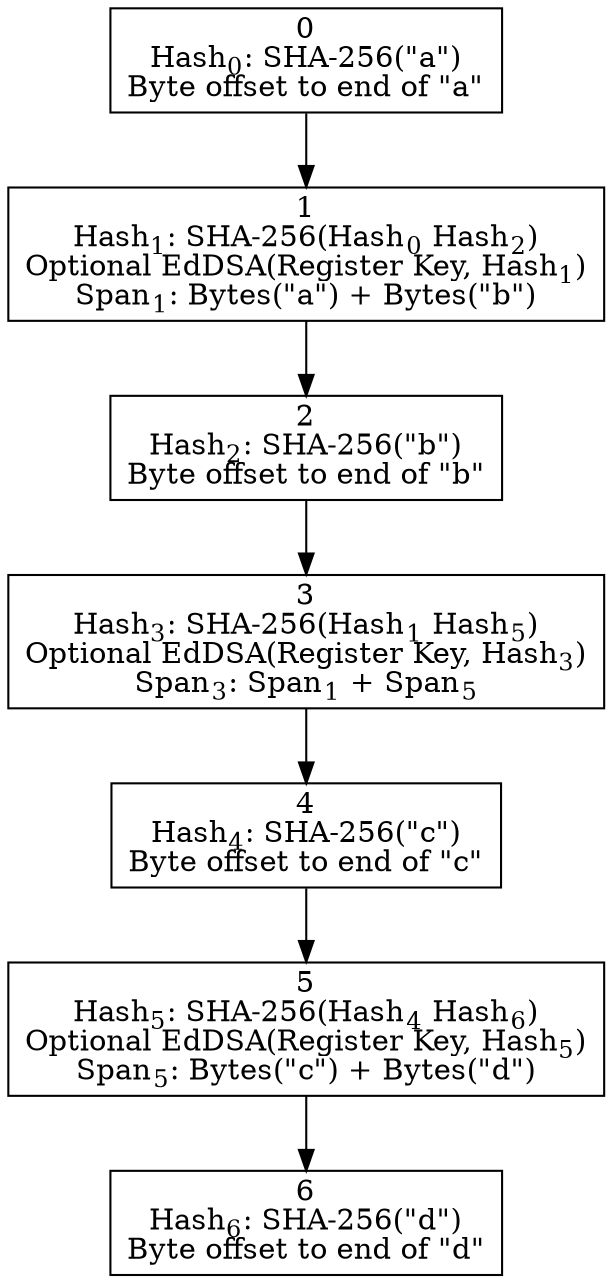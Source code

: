 digraph {
  node[shape=rectangle];
  /* Branch Nodes */
  3[label=<3<BR/>Hash<SUB>3</SUB>: SHA-256(Hash<SUB>1</SUB> Hash<SUB>5</SUB>)<BR/>Optional EdDSA(Register Key, Hash<SUB>3</SUB>)<BR/>Span<SUB>3</SUB>: Span<SUB>1</SUB> + Span<SUB>5</SUB>>];
  1[label=<1<BR/>Hash<SUB>1</SUB>: SHA-256(Hash<SUB>0</SUB> Hash<SUB>2</SUB>)<BR/>Optional EdDSA(Register Key, Hash<SUB>1</SUB>)<BR/>Span<SUB>1</SUB>: Bytes("a") + Bytes("b")>];
  5[label=<5<BR/>Hash<SUB>5</SUB>: SHA-256(Hash<SUB>4</SUB> Hash<SUB>6</SUB>)<BR/>Optional EdDSA(Register Key, Hash<SUB>5</SUB>)<BR/>Span<SUB>5</SUB>: Bytes("c") + Bytes("d")>];

  /* Leaf Nodes */
  0[label=<0<BR/>Hash<SUB>0</SUB>: SHA-256("a")<BR/>Byte offset to end of "a">];
  2[label=<2<BR/>Hash<SUB>2</SUB>: SHA-256("b")<BR/>Byte offset to end of "b">];
  4[label=<4<BR/>Hash<SUB>4</SUB>: SHA-256("c")<BR/>Byte offset to end of "c">];
  6[label=<6<BR/>Hash<SUB>6</SUB>: SHA-256("d")<BR/>Byte offset to end of "d">];

  0 -> 1 -> 2 -> 3 -> 4 -> 5 -> 6;
}
